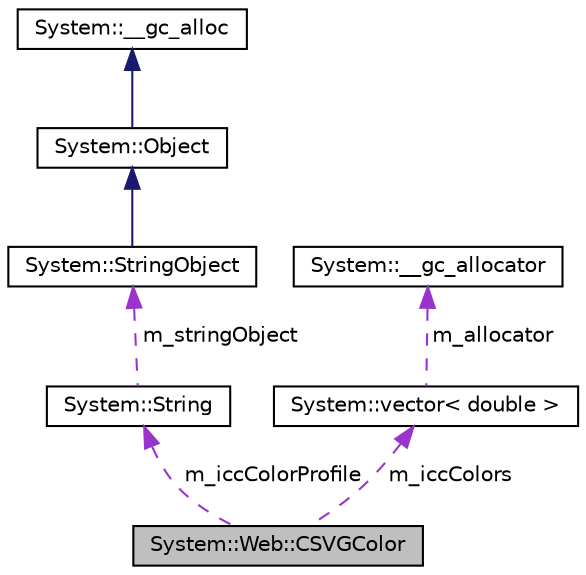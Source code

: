 digraph G
{
  edge [fontname="Helvetica",fontsize="10",labelfontname="Helvetica",labelfontsize="10"];
  node [fontname="Helvetica",fontsize="10",shape=record];
  Node1 [label="System::Web::CSVGColor",height=0.2,width=0.4,color="black", fillcolor="grey75", style="filled" fontcolor="black"];
  Node2 -> Node1 [dir="back",color="darkorchid3",fontsize="10",style="dashed",label=" m_iccColorProfile" ,fontname="Helvetica"];
  Node2 [label="System::String",height=0.2,width=0.4,color="black", fillcolor="white", style="filled",URL="$class_system_1_1_string.html"];
  Node3 -> Node2 [dir="back",color="darkorchid3",fontsize="10",style="dashed",label=" m_stringObject" ,fontname="Helvetica"];
  Node3 [label="System::StringObject",height=0.2,width=0.4,color="black", fillcolor="white", style="filled",URL="$class_system_1_1_string_object.html"];
  Node4 -> Node3 [dir="back",color="midnightblue",fontsize="10",style="solid",fontname="Helvetica"];
  Node4 [label="System::Object",height=0.2,width=0.4,color="black", fillcolor="white", style="filled",URL="$class_system_1_1_object.html"];
  Node5 -> Node4 [dir="back",color="midnightblue",fontsize="10",style="solid",fontname="Helvetica"];
  Node5 [label="System::__gc_alloc",height=0.2,width=0.4,color="black", fillcolor="white", style="filled",URL="$class_system_1_1____gc__alloc.html"];
  Node6 -> Node1 [dir="back",color="darkorchid3",fontsize="10",style="dashed",label=" m_iccColors" ,fontname="Helvetica"];
  Node6 [label="System::vector\< double \>",height=0.2,width=0.4,color="black", fillcolor="white", style="filled",URL="$class_system_1_1vector.html"];
  Node7 -> Node6 [dir="back",color="darkorchid3",fontsize="10",style="dashed",label=" m_allocator" ,fontname="Helvetica"];
  Node7 [label="System::__gc_allocator",height=0.2,width=0.4,color="black", fillcolor="white", style="filled",URL="$class_system_1_1____gc__allocator.html"];
}
